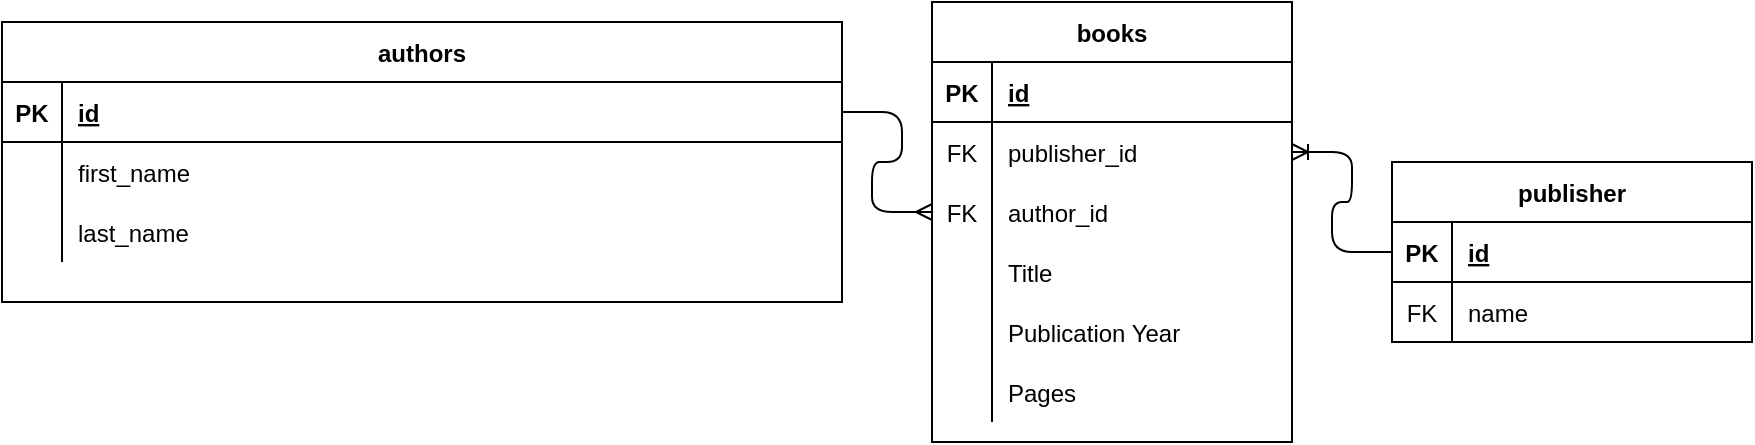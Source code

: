 <mxfile version="14.2.9" type="github"><diagram id="R2lEEEUBdFMjLlhIrx00" name="Page-1"><mxGraphModel dx="1422" dy="762" grid="1" gridSize="10" guides="1" tooltips="1" connect="1" arrows="1" fold="1" page="1" pageScale="1" pageWidth="850" pageHeight="1100" math="0" shadow="0" extFonts="Permanent Marker^https://fonts.googleapis.com/css?family=Permanent+Marker"><root><mxCell id="0"/><mxCell id="1" parent="0"/><mxCell id="GqrjEfwxRwkbw7xe8Mva-1" value="authors" style="shape=table;startSize=30;container=1;collapsible=1;childLayout=tableLayout;fixedRows=1;rowLines=0;fontStyle=1;align=center;resizeLast=1;" parent="1" vertex="1"><mxGeometry x="5" y="70" width="420" height="140" as="geometry"/></mxCell><mxCell id="GqrjEfwxRwkbw7xe8Mva-2" value="" style="shape=partialRectangle;collapsible=0;dropTarget=0;pointerEvents=0;fillColor=none;top=0;left=0;bottom=1;right=0;points=[[0,0.5],[1,0.5]];portConstraint=eastwest;" parent="GqrjEfwxRwkbw7xe8Mva-1" vertex="1"><mxGeometry y="30" width="420" height="30" as="geometry"/></mxCell><mxCell id="GqrjEfwxRwkbw7xe8Mva-3" value="PK" style="shape=partialRectangle;connectable=0;fillColor=none;top=0;left=0;bottom=0;right=0;fontStyle=1;overflow=hidden;" parent="GqrjEfwxRwkbw7xe8Mva-2" vertex="1"><mxGeometry width="30" height="30" as="geometry"/></mxCell><mxCell id="GqrjEfwxRwkbw7xe8Mva-4" value="id" style="shape=partialRectangle;connectable=0;fillColor=none;top=0;left=0;bottom=0;right=0;align=left;spacingLeft=6;fontStyle=5;overflow=hidden;" parent="GqrjEfwxRwkbw7xe8Mva-2" vertex="1"><mxGeometry x="30" width="390" height="30" as="geometry"/></mxCell><mxCell id="GqrjEfwxRwkbw7xe8Mva-8" value="" style="shape=partialRectangle;collapsible=0;dropTarget=0;pointerEvents=0;fillColor=none;top=0;left=0;bottom=0;right=0;points=[[0,0.5],[1,0.5]];portConstraint=eastwest;" parent="GqrjEfwxRwkbw7xe8Mva-1" vertex="1"><mxGeometry y="60" width="420" height="30" as="geometry"/></mxCell><mxCell id="GqrjEfwxRwkbw7xe8Mva-9" value="" style="shape=partialRectangle;connectable=0;fillColor=none;top=0;left=0;bottom=0;right=0;editable=1;overflow=hidden;" parent="GqrjEfwxRwkbw7xe8Mva-8" vertex="1"><mxGeometry width="30" height="30" as="geometry"/></mxCell><mxCell id="GqrjEfwxRwkbw7xe8Mva-10" value="first_name" style="shape=partialRectangle;connectable=0;fillColor=none;top=0;left=0;bottom=0;right=0;align=left;spacingLeft=6;overflow=hidden;" parent="GqrjEfwxRwkbw7xe8Mva-8" vertex="1"><mxGeometry x="30" width="390" height="30" as="geometry"/></mxCell><mxCell id="GqrjEfwxRwkbw7xe8Mva-11" value="" style="shape=partialRectangle;collapsible=0;dropTarget=0;pointerEvents=0;fillColor=none;top=0;left=0;bottom=0;right=0;points=[[0,0.5],[1,0.5]];portConstraint=eastwest;" parent="GqrjEfwxRwkbw7xe8Mva-1" vertex="1"><mxGeometry y="90" width="420" height="30" as="geometry"/></mxCell><mxCell id="GqrjEfwxRwkbw7xe8Mva-12" value="" style="shape=partialRectangle;connectable=0;fillColor=none;top=0;left=0;bottom=0;right=0;editable=1;overflow=hidden;" parent="GqrjEfwxRwkbw7xe8Mva-11" vertex="1"><mxGeometry width="30" height="30" as="geometry"/></mxCell><mxCell id="GqrjEfwxRwkbw7xe8Mva-13" value="last_name" style="shape=partialRectangle;connectable=0;fillColor=none;top=0;left=0;bottom=0;right=0;align=left;spacingLeft=6;overflow=hidden;" parent="GqrjEfwxRwkbw7xe8Mva-11" vertex="1"><mxGeometry x="30" width="390" height="30" as="geometry"/></mxCell><mxCell id="GqrjEfwxRwkbw7xe8Mva-14" value="books" style="shape=table;startSize=30;container=1;collapsible=1;childLayout=tableLayout;fixedRows=1;rowLines=0;fontStyle=1;align=center;resizeLast=1;" parent="1" vertex="1"><mxGeometry x="470" y="60" width="180" height="220" as="geometry"/></mxCell><mxCell id="GqrjEfwxRwkbw7xe8Mva-15" value="" style="shape=partialRectangle;collapsible=0;dropTarget=0;pointerEvents=0;fillColor=none;top=0;left=0;bottom=1;right=0;points=[[0,0.5],[1,0.5]];portConstraint=eastwest;" parent="GqrjEfwxRwkbw7xe8Mva-14" vertex="1"><mxGeometry y="30" width="180" height="30" as="geometry"/></mxCell><mxCell id="GqrjEfwxRwkbw7xe8Mva-16" value="PK" style="shape=partialRectangle;connectable=0;fillColor=none;top=0;left=0;bottom=0;right=0;fontStyle=1;overflow=hidden;" parent="GqrjEfwxRwkbw7xe8Mva-15" vertex="1"><mxGeometry width="30" height="30" as="geometry"/></mxCell><mxCell id="GqrjEfwxRwkbw7xe8Mva-17" value="id" style="shape=partialRectangle;connectable=0;fillColor=none;top=0;left=0;bottom=0;right=0;align=left;spacingLeft=6;fontStyle=5;overflow=hidden;" parent="GqrjEfwxRwkbw7xe8Mva-15" vertex="1"><mxGeometry x="30" width="150" height="30" as="geometry"/></mxCell><mxCell id="GqrjEfwxRwkbw7xe8Mva-21" value="" style="shape=partialRectangle;collapsible=0;dropTarget=0;pointerEvents=0;fillColor=none;top=0;left=0;bottom=0;right=0;points=[[0,0.5],[1,0.5]];portConstraint=eastwest;" parent="GqrjEfwxRwkbw7xe8Mva-14" vertex="1"><mxGeometry y="60" width="180" height="30" as="geometry"/></mxCell><mxCell id="GqrjEfwxRwkbw7xe8Mva-22" value="FK" style="shape=partialRectangle;connectable=0;fillColor=none;top=0;left=0;bottom=0;right=0;editable=1;overflow=hidden;" parent="GqrjEfwxRwkbw7xe8Mva-21" vertex="1"><mxGeometry width="30" height="30" as="geometry"/></mxCell><mxCell id="GqrjEfwxRwkbw7xe8Mva-23" value="publisher_id" style="shape=partialRectangle;connectable=0;fillColor=none;top=0;left=0;bottom=0;right=0;align=left;spacingLeft=6;overflow=hidden;" parent="GqrjEfwxRwkbw7xe8Mva-21" vertex="1"><mxGeometry x="30" width="150" height="30" as="geometry"/></mxCell><mxCell id="GqrjEfwxRwkbw7xe8Mva-24" value="" style="shape=partialRectangle;collapsible=0;dropTarget=0;pointerEvents=0;fillColor=none;top=0;left=0;bottom=0;right=0;points=[[0,0.5],[1,0.5]];portConstraint=eastwest;" parent="GqrjEfwxRwkbw7xe8Mva-14" vertex="1"><mxGeometry y="90" width="180" height="30" as="geometry"/></mxCell><mxCell id="GqrjEfwxRwkbw7xe8Mva-25" value="FK" style="shape=partialRectangle;connectable=0;fillColor=none;top=0;left=0;bottom=0;right=0;editable=1;overflow=hidden;" parent="GqrjEfwxRwkbw7xe8Mva-24" vertex="1"><mxGeometry width="30" height="30" as="geometry"/></mxCell><mxCell id="GqrjEfwxRwkbw7xe8Mva-26" value="author_id" style="shape=partialRectangle;connectable=0;fillColor=none;top=0;left=0;bottom=0;right=0;align=left;spacingLeft=6;overflow=hidden;" parent="GqrjEfwxRwkbw7xe8Mva-24" vertex="1"><mxGeometry x="30" width="150" height="30" as="geometry"/></mxCell><mxCell id="GqrjEfwxRwkbw7xe8Mva-46" value="" style="shape=partialRectangle;collapsible=0;dropTarget=0;pointerEvents=0;fillColor=none;top=0;left=0;bottom=0;right=0;points=[[0,0.5],[1,0.5]];portConstraint=eastwest;" parent="GqrjEfwxRwkbw7xe8Mva-14" vertex="1"><mxGeometry y="120" width="180" height="30" as="geometry"/></mxCell><mxCell id="GqrjEfwxRwkbw7xe8Mva-47" value="" style="shape=partialRectangle;connectable=0;fillColor=none;top=0;left=0;bottom=0;right=0;editable=1;overflow=hidden;" parent="GqrjEfwxRwkbw7xe8Mva-46" vertex="1"><mxGeometry width="30" height="30" as="geometry"/></mxCell><mxCell id="GqrjEfwxRwkbw7xe8Mva-48" value="Title" style="shape=partialRectangle;connectable=0;fillColor=none;top=0;left=0;bottom=0;right=0;align=left;spacingLeft=6;overflow=hidden;" parent="GqrjEfwxRwkbw7xe8Mva-46" vertex="1"><mxGeometry x="30" width="150" height="30" as="geometry"/></mxCell><mxCell id="GqrjEfwxRwkbw7xe8Mva-55" value="" style="shape=partialRectangle;collapsible=0;dropTarget=0;pointerEvents=0;fillColor=none;top=0;left=0;bottom=0;right=0;points=[[0,0.5],[1,0.5]];portConstraint=eastwest;" parent="GqrjEfwxRwkbw7xe8Mva-14" vertex="1"><mxGeometry y="150" width="180" height="30" as="geometry"/></mxCell><mxCell id="GqrjEfwxRwkbw7xe8Mva-56" value="" style="shape=partialRectangle;connectable=0;fillColor=none;top=0;left=0;bottom=0;right=0;editable=1;overflow=hidden;" parent="GqrjEfwxRwkbw7xe8Mva-55" vertex="1"><mxGeometry width="30" height="30" as="geometry"/></mxCell><mxCell id="GqrjEfwxRwkbw7xe8Mva-57" value="Publication Year" style="shape=partialRectangle;connectable=0;fillColor=none;top=0;left=0;bottom=0;right=0;align=left;spacingLeft=6;overflow=hidden;" parent="GqrjEfwxRwkbw7xe8Mva-55" vertex="1"><mxGeometry x="30" width="150" height="30" as="geometry"/></mxCell><mxCell id="GqrjEfwxRwkbw7xe8Mva-58" value="" style="shape=partialRectangle;collapsible=0;dropTarget=0;pointerEvents=0;fillColor=none;top=0;left=0;bottom=0;right=0;points=[[0,0.5],[1,0.5]];portConstraint=eastwest;" parent="GqrjEfwxRwkbw7xe8Mva-14" vertex="1"><mxGeometry y="180" width="180" height="30" as="geometry"/></mxCell><mxCell id="GqrjEfwxRwkbw7xe8Mva-59" value="" style="shape=partialRectangle;connectable=0;fillColor=none;top=0;left=0;bottom=0;right=0;editable=1;overflow=hidden;" parent="GqrjEfwxRwkbw7xe8Mva-58" vertex="1"><mxGeometry width="30" height="30" as="geometry"/></mxCell><mxCell id="GqrjEfwxRwkbw7xe8Mva-60" value="Pages" style="shape=partialRectangle;connectable=0;fillColor=none;top=0;left=0;bottom=0;right=0;align=left;spacingLeft=6;overflow=hidden;" parent="GqrjEfwxRwkbw7xe8Mva-58" vertex="1"><mxGeometry x="30" width="150" height="30" as="geometry"/></mxCell><mxCell id="GqrjEfwxRwkbw7xe8Mva-27" value="publisher" style="shape=table;startSize=30;container=1;collapsible=1;childLayout=tableLayout;fixedRows=1;rowLines=0;fontStyle=1;align=center;resizeLast=1;" parent="1" vertex="1"><mxGeometry x="700" y="140" width="180" height="90" as="geometry"/></mxCell><mxCell id="GqrjEfwxRwkbw7xe8Mva-28" value="" style="shape=partialRectangle;collapsible=0;dropTarget=0;pointerEvents=0;fillColor=none;top=0;left=0;bottom=1;right=0;points=[[0,0.5],[1,0.5]];portConstraint=eastwest;" parent="GqrjEfwxRwkbw7xe8Mva-27" vertex="1"><mxGeometry y="30" width="180" height="30" as="geometry"/></mxCell><mxCell id="GqrjEfwxRwkbw7xe8Mva-29" value="PK" style="shape=partialRectangle;connectable=0;fillColor=none;top=0;left=0;bottom=0;right=0;fontStyle=1;overflow=hidden;" parent="GqrjEfwxRwkbw7xe8Mva-28" vertex="1"><mxGeometry width="30" height="30" as="geometry"/></mxCell><mxCell id="GqrjEfwxRwkbw7xe8Mva-30" value="id" style="shape=partialRectangle;connectable=0;fillColor=none;top=0;left=0;bottom=0;right=0;align=left;spacingLeft=6;fontStyle=5;overflow=hidden;" parent="GqrjEfwxRwkbw7xe8Mva-28" vertex="1"><mxGeometry x="30" width="150" height="30" as="geometry"/></mxCell><mxCell id="GqrjEfwxRwkbw7xe8Mva-42" value="" style="shape=partialRectangle;collapsible=0;dropTarget=0;pointerEvents=0;fillColor=none;top=0;left=0;bottom=0;right=0;points=[[0,0.5],[1,0.5]];portConstraint=eastwest;" parent="GqrjEfwxRwkbw7xe8Mva-27" vertex="1"><mxGeometry y="60" width="180" height="30" as="geometry"/></mxCell><mxCell id="GqrjEfwxRwkbw7xe8Mva-43" value="FK" style="shape=partialRectangle;connectable=0;fillColor=none;top=0;left=0;bottom=0;right=0;editable=1;overflow=hidden;" parent="GqrjEfwxRwkbw7xe8Mva-42" vertex="1"><mxGeometry width="30" height="30" as="geometry"/></mxCell><mxCell id="GqrjEfwxRwkbw7xe8Mva-44" value="name" style="shape=partialRectangle;connectable=0;fillColor=none;top=0;left=0;bottom=0;right=0;align=left;spacingLeft=6;overflow=hidden;" parent="GqrjEfwxRwkbw7xe8Mva-42" vertex="1"><mxGeometry x="30" width="150" height="30" as="geometry"/></mxCell><mxCell id="GqrjEfwxRwkbw7xe8Mva-41" value="" style="edgeStyle=entityRelationEdgeStyle;fontSize=12;html=1;endArrow=ERoneToMany;exitX=0;exitY=0.5;exitDx=0;exitDy=0;" parent="1" source="GqrjEfwxRwkbw7xe8Mva-28" target="GqrjEfwxRwkbw7xe8Mva-21" edge="1"><mxGeometry width="100" height="100" relative="1" as="geometry"><mxPoint x="370" y="270" as="sourcePoint"/><mxPoint x="500" y="235" as="targetPoint"/></mxGeometry></mxCell><mxCell id="GqrjEfwxRwkbw7xe8Mva-49" value="" style="edgeStyle=entityRelationEdgeStyle;fontSize=12;html=1;endArrow=ERmany;exitX=1;exitY=0.5;exitDx=0;exitDy=0;" parent="1" source="GqrjEfwxRwkbw7xe8Mva-2" target="GqrjEfwxRwkbw7xe8Mva-24" edge="1"><mxGeometry width="100" height="100" relative="1" as="geometry"><mxPoint x="370" y="270" as="sourcePoint"/><mxPoint x="470" y="170" as="targetPoint"/></mxGeometry></mxCell></root></mxGraphModel></diagram></mxfile>
